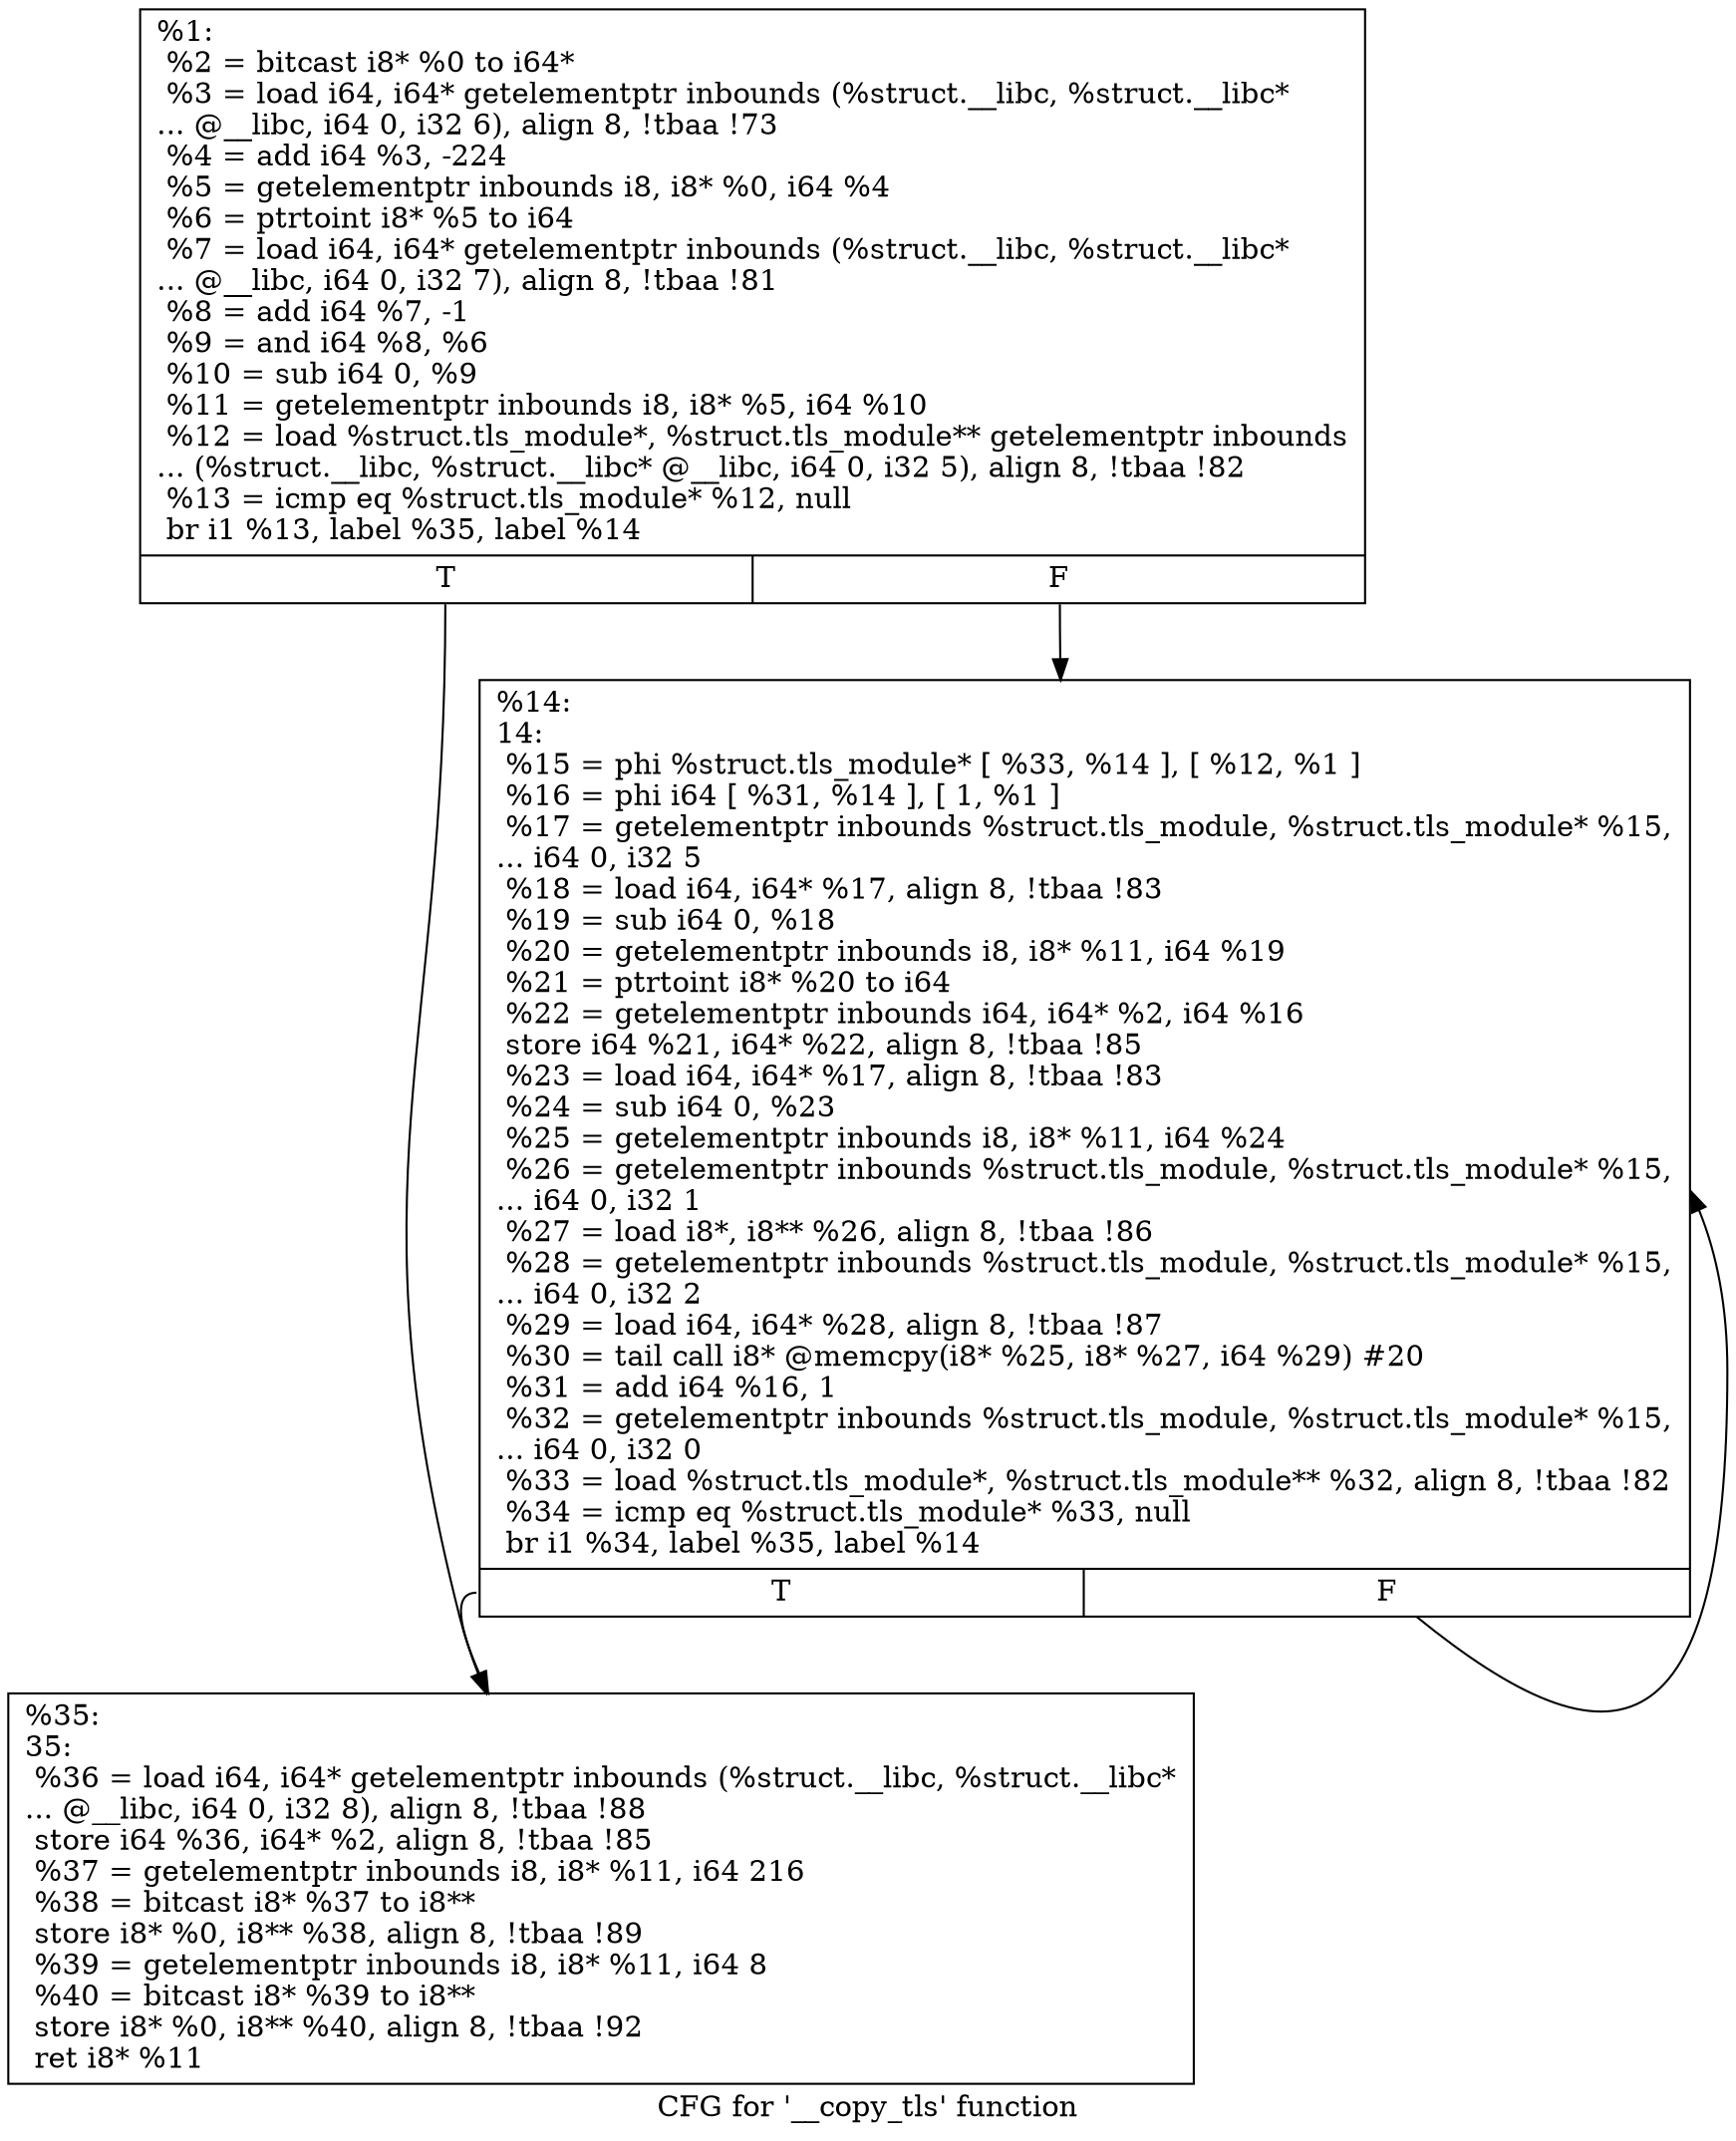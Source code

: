 digraph "CFG for '__copy_tls' function" {
	label="CFG for '__copy_tls' function";

	Node0x22a59c0 [shape=record,label="{%1:\l  %2 = bitcast i8* %0 to i64*\l  %3 = load i64, i64* getelementptr inbounds (%struct.__libc, %struct.__libc*\l... @__libc, i64 0, i32 6), align 8, !tbaa !73\l  %4 = add i64 %3, -224\l  %5 = getelementptr inbounds i8, i8* %0, i64 %4\l  %6 = ptrtoint i8* %5 to i64\l  %7 = load i64, i64* getelementptr inbounds (%struct.__libc, %struct.__libc*\l... @__libc, i64 0, i32 7), align 8, !tbaa !81\l  %8 = add i64 %7, -1\l  %9 = and i64 %8, %6\l  %10 = sub i64 0, %9\l  %11 = getelementptr inbounds i8, i8* %5, i64 %10\l  %12 = load %struct.tls_module*, %struct.tls_module** getelementptr inbounds\l... (%struct.__libc, %struct.__libc* @__libc, i64 0, i32 5), align 8, !tbaa !82\l  %13 = icmp eq %struct.tls_module* %12, null\l  br i1 %13, label %35, label %14\l|{<s0>T|<s1>F}}"];
	Node0x22a59c0:s0 -> Node0x22a5a60;
	Node0x22a59c0:s1 -> Node0x22a5a10;
	Node0x22a5a10 [shape=record,label="{%14:\l14:                                               \l  %15 = phi %struct.tls_module* [ %33, %14 ], [ %12, %1 ]\l  %16 = phi i64 [ %31, %14 ], [ 1, %1 ]\l  %17 = getelementptr inbounds %struct.tls_module, %struct.tls_module* %15,\l... i64 0, i32 5\l  %18 = load i64, i64* %17, align 8, !tbaa !83\l  %19 = sub i64 0, %18\l  %20 = getelementptr inbounds i8, i8* %11, i64 %19\l  %21 = ptrtoint i8* %20 to i64\l  %22 = getelementptr inbounds i64, i64* %2, i64 %16\l  store i64 %21, i64* %22, align 8, !tbaa !85\l  %23 = load i64, i64* %17, align 8, !tbaa !83\l  %24 = sub i64 0, %23\l  %25 = getelementptr inbounds i8, i8* %11, i64 %24\l  %26 = getelementptr inbounds %struct.tls_module, %struct.tls_module* %15,\l... i64 0, i32 1\l  %27 = load i8*, i8** %26, align 8, !tbaa !86\l  %28 = getelementptr inbounds %struct.tls_module, %struct.tls_module* %15,\l... i64 0, i32 2\l  %29 = load i64, i64* %28, align 8, !tbaa !87\l  %30 = tail call i8* @memcpy(i8* %25, i8* %27, i64 %29) #20\l  %31 = add i64 %16, 1\l  %32 = getelementptr inbounds %struct.tls_module, %struct.tls_module* %15,\l... i64 0, i32 0\l  %33 = load %struct.tls_module*, %struct.tls_module** %32, align 8, !tbaa !82\l  %34 = icmp eq %struct.tls_module* %33, null\l  br i1 %34, label %35, label %14\l|{<s0>T|<s1>F}}"];
	Node0x22a5a10:s0 -> Node0x22a5a60;
	Node0x22a5a10:s1 -> Node0x22a5a10;
	Node0x22a5a60 [shape=record,label="{%35:\l35:                                               \l  %36 = load i64, i64* getelementptr inbounds (%struct.__libc, %struct.__libc*\l... @__libc, i64 0, i32 8), align 8, !tbaa !88\l  store i64 %36, i64* %2, align 8, !tbaa !85\l  %37 = getelementptr inbounds i8, i8* %11, i64 216\l  %38 = bitcast i8* %37 to i8**\l  store i8* %0, i8** %38, align 8, !tbaa !89\l  %39 = getelementptr inbounds i8, i8* %11, i64 8\l  %40 = bitcast i8* %39 to i8**\l  store i8* %0, i8** %40, align 8, !tbaa !92\l  ret i8* %11\l}"];
}
